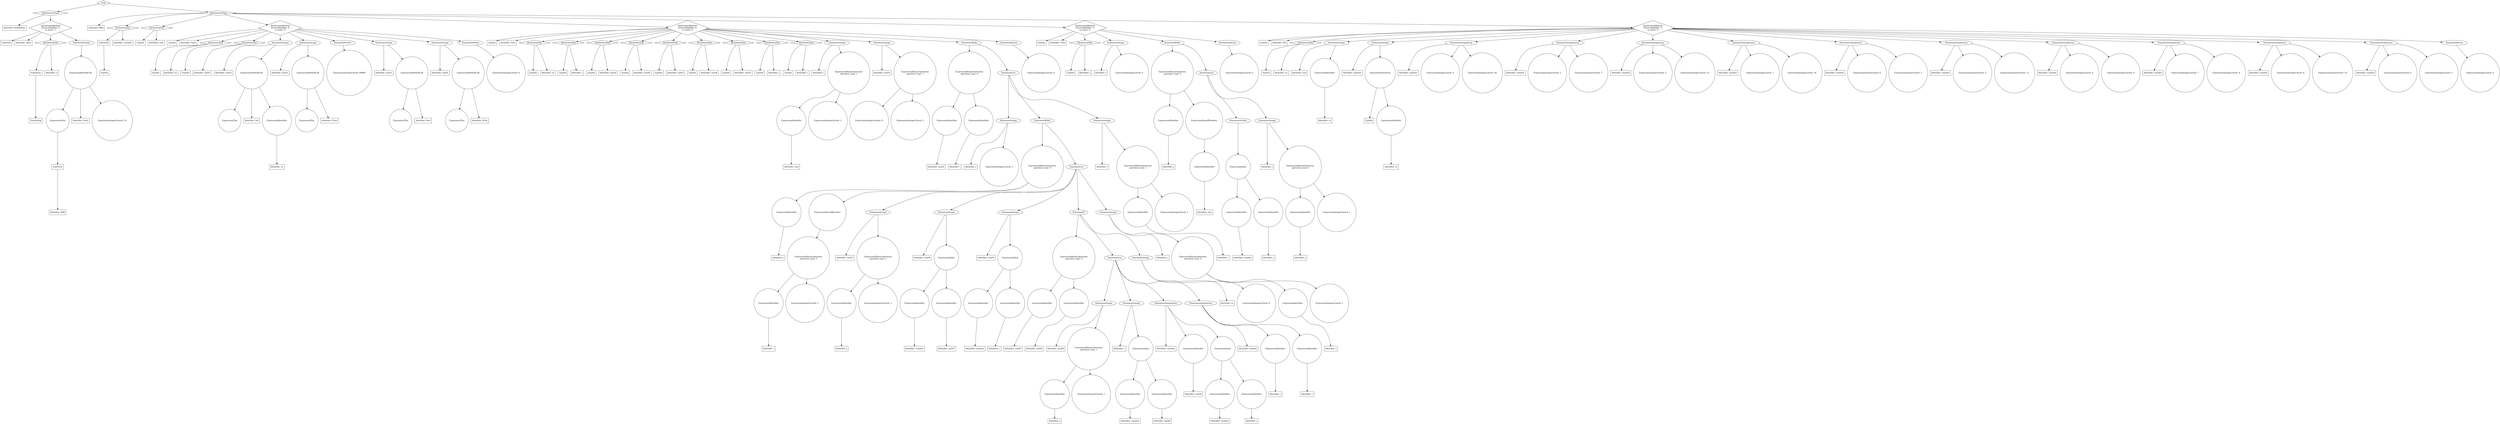 digraph BubbleSort {
"0x606000039020" [label="Identifier: BubbleSort" shape=box]
"0x60300001d0b0" [label="TypeVoid" shape=box]
"0x606000039080" [label="Identifier: main" shape=box]
"0x60300001d0e0" [label="TypeString" shape=box]
"0x60300001d110" [label="TypeArray" shape=box]
"0x60300001d110" -> "0x60300001d0e0"
"0x6060000390e0" [label="Identifier: a" shape=box]
"0x604000018550" [label="DeclarationVar" shape=diamond]
"0x604000018550" -> "0x60300001d110"
"0x604000018550" -> "0x6060000390e0"
"0x606000039140" [label="Identifier: BBS" shape=box]
"0x60300001d1a0" [label="TypeUser" shape=box]
"0x60300001d1a0" -> "0x606000039140"
"0x60300001d170" [label="ExpressionNew" shape=circle]
"0x60300001d170" -> "0x60300001d1a0"
"0x6060000391a0" [label="Identifier: Start" shape=box]
"0x60300001d1d0" [label="ExpressionIntegerLiteral: 10" shape=circle]
"0x606000039200" [label="ExpressionMethodCall" shape=circle]
"0x606000039200" -> "0x60300001d170"
"0x606000039200" -> "0x6060000391a0"
"0x606000039200" -> "0x60300001d1d0"
"0x60300001d200" [label="StatementPrintln"]
"0x60300001d200" -> "0x606000039200"
"0x60300001d0b0" [label="TypeVoid" shape=box]
"0x606000039080" [label="Identifier: main" shape=box]
"0x60c000006700" [label="DeclarationMethod
PrivacyModifier: 0
is_static: 1" shape=diamond]
"0x60c000006700" -> "0x60300001d0b0"
"0x60c000006700" -> "0x606000039080"
"0x60c000006700" -> "0x604000018550"
"0x60c000006700" -> "0x60300001d200"
"0x6080000016a0" [label="DeclarationClass" shape=diamond]
"0x6080000016a0" -> "0x606000039020"
"0x6080000016a0" -> "0x60c000006700"
"0x606000039320" [label="Identifier: BBS" shape=box]
"0x60300001d260" [label="TypeInt" shape=box]
"0x60300001d290" [label="TypeArray" shape=box]
"0x60300001d290" -> "0x60300001d260"
"0x606000039380" [label="Identifier: number" shape=box]
"0x604000018610" [label="DeclarationVar" shape=diamond]
"0x604000018610" -> "0x60300001d290"
"0x604000018610" -> "0x606000039380"
"0x60300001d2c0" [label="TypeInt" shape=box]
"0x6060000393e0" [label="Identifier: size" shape=box]
"0x604000018690" [label="DeclarationVar" shape=diamond]
"0x604000018690" -> "0x60300001d2c0"
"0x604000018690" -> "0x6060000393e0"
"0x60300001d2f0" [label="TypeInt" shape=box]
"0x606000039440" [label="Identifier: Start" shape=box]
"0x60300001d320" [label="TypeInt" shape=box]
"0x6060000394a0" [label="Identifier: sz" shape=box]
"0x604000018710" [label="DeclarationVar" shape=diamond]
"0x604000018710" -> "0x60300001d320"
"0x604000018710" -> "0x6060000394a0"
"0x60300001d350" [label="TypeInt" shape=box]
"0x606000039500" [label="Identifier: aux01" shape=box]
"0x604000018790" [label="DeclarationVar" shape=diamond]
"0x604000018790" -> "0x60300001d350"
"0x604000018790" -> "0x606000039500"
"0x606000039560" [label="Identifier: aux01" shape=box]
"0x60300001d380" [label="ExpressionThis" shape=circle]
"0x6060000395c0" [label="Identifier: Init" shape=box]
"0x606000039680" [label="Identifier: sz" shape=box]
"0x60300001d3b0" [label="ExpressionIdentifier" shape=circle]
"0x60300001d3b0"  -> "0x606000039680"
"0x606000039620" [label="ExpressionMethodCall" shape=circle]
"0x606000039620" -> "0x60300001d380"
"0x606000039620" -> "0x6060000395c0"
"0x606000039620" -> "0x60300001d3b0"
"0x6040000187d0" [label="StatementAssign"]
"0x6040000187d0" -> "0x606000039560"
"0x6040000187d0" -> "0x606000039620"
"0x6060000396e0" [label="Identifier: aux01" shape=box]
"0x60300001d3e0" [label="ExpressionThis" shape=circle]
"0x606000039740" [label="Identifier: Print" shape=box]
"0x6060000397a0" [label="ExpressionMethodCall" shape=circle]
"0x6060000397a0" -> "0x60300001d3e0"
"0x6060000397a0" -> "0x606000039740"
"0x604000018810" [label="StatementAssign"]
"0x604000018810" -> "0x6060000396e0"
"0x604000018810" -> "0x6060000397a0"
"0x60300001d440" [label="ExpressionIntegerLiteral: 99999" shape=circle]
"0x60300001d470" [label="StatementPrintln"]
"0x60300001d470" -> "0x60300001d440"
"0x606000039800" [label="Identifier: aux01" shape=box]
"0x60300001d4d0" [label="ExpressionThis" shape=circle]
"0x606000039860" [label="Identifier: Sort" shape=box]
"0x6060000398c0" [label="ExpressionMethodCall" shape=circle]
"0x6060000398c0" -> "0x60300001d4d0"
"0x6060000398c0" -> "0x606000039860"
"0x604000018850" [label="StatementAssign"]
"0x604000018850" -> "0x606000039800"
"0x604000018850" -> "0x6060000398c0"
"0x606000039920" [label="Identifier: aux01" shape=box]
"0x60300001d500" [label="ExpressionThis" shape=circle]
"0x606000039980" [label="Identifier: Print" shape=box]
"0x6060000399e0" [label="ExpressionMethodCall" shape=circle]
"0x6060000399e0" -> "0x60300001d500"
"0x6060000399e0" -> "0x606000039980"
"0x604000018890" [label="StatementAssign"]
"0x604000018890" -> "0x606000039920"
"0x604000018890" -> "0x6060000399e0"
"0x60300001d530" [label="ExpressionIntegerLiteral: 0" shape=circle]
"0x60300001d560" [label="StatementReturn"]
"0x60300001d560" -> "0x60300001d530"
"0x60300001d2f0" [label="TypeInt" shape=box]
"0x606000039440" [label="Identifier: Start" shape=box]
"0x60c0000067c0" [label="DeclarationMethod
PrivacyModifier: 0
is_static: 0" shape=diamond]
"0x60c0000067c0" -> "0x60300001d2f0"
"0x60c0000067c0" -> "0x606000039440"
"0x60c0000067c0" -> "0x604000018710"
"0x60c0000067c0" -> "0x604000018790"
"0x60c0000067c0" -> "0x6040000187d0"
"0x60c0000067c0" -> "0x604000018810"
"0x60c0000067c0" -> "0x60300001d470"
"0x60c0000067c0" -> "0x604000018850"
"0x60c0000067c0" -> "0x604000018890"
"0x60c0000067c0" -> "0x60300001d560"
"0x60300001d590" [label="TypeInt" shape=box]
"0x606000039b00" [label="Identifier: Sort" shape=box]
"0x60300001d5c0" [label="TypeInt" shape=box]
"0x606000039b60" [label="Identifier: nt" shape=box]
"0x604000018910" [label="DeclarationVar" shape=diamond]
"0x604000018910" -> "0x60300001d5c0"
"0x604000018910" -> "0x606000039b60"
"0x60300001d5f0" [label="TypeInt" shape=box]
"0x606000039bc0" [label="Identifier: i" shape=box]
"0x604000018990" [label="DeclarationVar" shape=diamond]
"0x604000018990" -> "0x60300001d5f0"
"0x604000018990" -> "0x606000039bc0"
"0x60300001d620" [label="TypeInt" shape=box]
"0x606000039c20" [label="Identifier: aux02" shape=box]
"0x604000018a10" [label="DeclarationVar" shape=diamond]
"0x604000018a10" -> "0x60300001d620"
"0x604000018a10" -> "0x606000039c20"
"0x60300001d680" [label="TypeInt" shape=box]
"0x606000039c80" [label="Identifier: aux04" shape=box]
"0x604000018a90" [label="DeclarationVar" shape=diamond]
"0x604000018a90" -> "0x60300001d680"
"0x604000018a90" -> "0x606000039c80"
"0x60300001d6b0" [label="TypeInt" shape=box]
"0x606000039ce0" [label="Identifier: aux05" shape=box]
"0x604000018b10" [label="DeclarationVar" shape=diamond]
"0x604000018b10" -> "0x60300001d6b0"
"0x604000018b10" -> "0x606000039ce0"
"0x60300001d6e0" [label="TypeInt" shape=box]
"0x606000039da0" [label="Identifier: aux06" shape=box]
"0x604000018b90" [label="DeclarationVar" shape=diamond]
"0x604000018b90" -> "0x60300001d6e0"
"0x604000018b90" -> "0x606000039da0"
"0x60300001d710" [label="TypeInt" shape=box]
"0x606000039e00" [label="Identifier: aux07" shape=box]
"0x604000018c10" [label="DeclarationVar" shape=diamond]
"0x604000018c10" -> "0x60300001d710"
"0x604000018c10" -> "0x606000039e00"
"0x60300001d740" [label="TypeInt" shape=box]
"0x606000039e60" [label="Identifier: j" shape=box]
"0x604000018c90" [label="DeclarationVar" shape=diamond]
"0x604000018c90" -> "0x60300001d740"
"0x604000018c90" -> "0x606000039e60"
"0x60300001d770" [label="TypeInt" shape=box]
"0x606000039ec0" [label="Identifier: t" shape=box]
"0x604000018d10" [label="DeclarationVar" shape=diamond]
"0x604000018d10" -> "0x60300001d770"
"0x604000018d10" -> "0x606000039ec0"
"0x606000039f20" [label="Identifier: i" shape=box]
"0x606000039f80" [label="Identifier: size" shape=box]
"0x60300001d7a0" [label="ExpressionIdentifier" shape=circle]
"0x60300001d7a0"  -> "0x606000039f80"
"0x60300001d7d0" [label="ExpressionIntegerLiteral: 1" shape=circle]
"0x604000018d50" [label="ExpressionBinaryOperation
operation_type: 1" shape=circle]
"0x604000018d50" -> "0x60300001d7a0"
"0x604000018d50" -> "0x60300001d7d0"
"0x604000018d90" [label="StatementAssign"]
"0x604000018d90" -> "0x606000039f20"
"0x604000018d90" -> "0x604000018d50"
"0x606000039fe0" [label="Identifier: aux02" shape=box]
"0x60300001d800" [label="ExpressionIntegerLiteral: 0" shape=circle]
"0x60300001d830" [label="ExpressionIntegerLiteral: 1" shape=circle]
"0x604000018dd0" [label="ExpressionBinaryOperation
operation_type: 1" shape=circle]
"0x604000018dd0" -> "0x60300001d800"
"0x604000018dd0" -> "0x60300001d830"
"0x604000018e10" [label="StatementAssign"]
"0x604000018e10" -> "0x606000039fe0"
"0x604000018e10" -> "0x604000018dd0"
"0x60600003a040" [label="Identifier: aux02" shape=box]
"0x60300001d860" [label="ExpressionIdentifier" shape=circle]
"0x60300001d860"  -> "0x60600003a040"
"0x60600003a0a0" [label="Identifier: i" shape=box]
"0x60300001d890" [label="ExpressionIdentifier" shape=circle]
"0x60300001d890"  -> "0x60600003a0a0"
"0x604000018e50" [label="ExpressionBinaryOperation
operation_type: 9" shape=circle]
"0x604000018e50" -> "0x60300001d860"
"0x604000018e50" -> "0x60300001d890"
"0x60600003a100" [label="Identifier: j" shape=box]
"0x60300001d8c0" [label="ExpressionIntegerLiteral: 1" shape=circle]
"0x604000018e90" [label="StatementAssign"]
"0x604000018e90" -> "0x60600003a100"
"0x604000018e90" -> "0x60300001d8c0"
"0x60600003a160" [label="Identifier: j" shape=box]
"0x60300001d8f0" [label="ExpressionIdentifier" shape=circle]
"0x60300001d8f0"  -> "0x60600003a160"
"0x60600003a1c0" [label="Identifier: i" shape=box]
"0x60300001d920" [label="ExpressionIdentifier" shape=circle]
"0x60300001d920"  -> "0x60600003a1c0"
"0x60300001d950" [label="ExpressionIntegerLiteral: 1" shape=circle]
"0x604000018f10" [label="ExpressionBinaryOperation
operation_type: 0" shape=circle]
"0x604000018f10" -> "0x60300001d920"
"0x604000018f10" -> "0x60300001d950"
"0x60300001d980" [label="ExpressionRoundBrackets" shape=circle]
"0x60300001d980" -> "0x604000018f10"
"0x604000018f50" [label="ExpressionBinaryOperation
operation_type: 9" shape=circle]
"0x604000018f50" -> "0x60300001d8f0"
"0x604000018f50" -> "0x60300001d980"
"0x60600003a220" [label="Identifier: aux07" shape=box]
"0x60600003a280" [label="Identifier: j" shape=box]
"0x60300001d9b0" [label="ExpressionIdentifier" shape=circle]
"0x60300001d9b0"  -> "0x60600003a280"
"0x60300001d9e0" [label="ExpressionIntegerLiteral: 1" shape=circle]
"0x604000018f90" [label="ExpressionBinaryOperation
operation_type: 1" shape=circle]
"0x604000018f90" -> "0x60300001d9b0"
"0x604000018f90" -> "0x60300001d9e0"
"0x604000018fd0" [label="StatementAssign"]
"0x604000018fd0" -> "0x60600003a220"
"0x604000018fd0" -> "0x604000018f90"
"0x60600003a2e0" [label="Identifier: aux04" shape=box]
"0x60600003a340" [label="Identifier: number" shape=box]
"0x60300001da10" [label="ExpressionIdentifier" shape=circle]
"0x60300001da10"  -> "0x60600003a340"
"0x60600003a3a0" [label="Identifier: aux07" shape=box]
"0x60300001da40" [label="ExpressionIdentifier" shape=circle]
"0x60300001da40"  -> "0x60600003a3a0"
"0x604000019050" [label="ExpressionIndex" shape=circle]
"0x604000019050" -> "0x60300001da10"
"0x604000019050" -> "0x60300001da40"
"0x604000019090" [label="StatementAssign"]
"0x604000019090" -> "0x60600003a2e0"
"0x604000019090" -> "0x604000019050"
"0x60600003a400" [label="Identifier: aux05" shape=box]
"0x60600003a460" [label="Identifier: number" shape=box]
"0x60300001da70" [label="ExpressionIdentifier" shape=circle]
"0x60300001da70"  -> "0x60600003a460"
"0x60600003a4c0" [label="Identifier: j" shape=box]
"0x60300001daa0" [label="ExpressionIdentifier" shape=circle]
"0x60300001daa0"  -> "0x60600003a4c0"
"0x6040000190d0" [label="ExpressionIndex" shape=circle]
"0x6040000190d0" -> "0x60300001da70"
"0x6040000190d0" -> "0x60300001daa0"
"0x604000019110" [label="StatementAssign"]
"0x604000019110" -> "0x60600003a400"
"0x604000019110" -> "0x6040000190d0"
"0x60600003a520" [label="Identifier: aux05" shape=box]
"0x60300001db00" [label="ExpressionIdentifier" shape=circle]
"0x60300001db00"  -> "0x60600003a520"
"0x60600003a580" [label="Identifier: aux04" shape=box]
"0x60300001db30" [label="ExpressionIdentifier" shape=circle]
"0x60300001db30"  -> "0x60600003a580"
"0x604000019150" [label="ExpressionBinaryOperation
operation_type: 9" shape=circle]
"0x604000019150" -> "0x60300001db00"
"0x604000019150" -> "0x60300001db30"
"0x60600003a5e0" [label="Identifier: aux06" shape=box]
"0x60600003a640" [label="Identifier: j" shape=box]
"0x60300001db60" [label="ExpressionIdentifier" shape=circle]
"0x60300001db60"  -> "0x60600003a640"
"0x60300001db90" [label="ExpressionIntegerLiteral: 1" shape=circle]
"0x604000019190" [label="ExpressionBinaryOperation
operation_type: 1" shape=circle]
"0x604000019190" -> "0x60300001db60"
"0x604000019190" -> "0x60300001db90"
"0x6040000191d0" [label="StatementAssign"]
"0x6040000191d0" -> "0x60600003a5e0"
"0x6040000191d0" -> "0x604000019190"
"0x60600003a6a0" [label="Identifier: t" shape=box]
"0x60600003a700" [label="Identifier: number" shape=box]
"0x60300001dbc0" [label="ExpressionIdentifier" shape=circle]
"0x60300001dbc0"  -> "0x60600003a700"
"0x60600003a760" [label="Identifier: aux06" shape=box]
"0x60300001dbf0" [label="ExpressionIdentifier" shape=circle]
"0x60300001dbf0"  -> "0x60600003a760"
"0x604000019250" [label="ExpressionIndex" shape=circle]
"0x604000019250" -> "0x60300001dbc0"
"0x604000019250" -> "0x60300001dbf0"
"0x604000019290" [label="StatementAssign"]
"0x604000019290" -> "0x60600003a6a0"
"0x604000019290" -> "0x604000019250"
"0x60600003a7c0" [label="Identifier: number" shape=box]
"0x60600003a820" [label="Identifier: aux06" shape=box]
"0x60300001dc20" [label="ExpressionIdentifier" shape=circle]
"0x60300001dc20"  -> "0x60600003a820"
"0x60600003a880" [label="Identifier: number" shape=box]
"0x60300001dc50" [label="ExpressionIdentifier" shape=circle]
"0x60300001dc50"  -> "0x60600003a880"
"0x60600003a8e0" [label="Identifier: j" shape=box]
"0x60300001dc80" [label="ExpressionIdentifier" shape=circle]
"0x60300001dc80"  -> "0x60600003a8e0"
"0x6040000192d0" [label="ExpressionIndex" shape=circle]
"0x6040000192d0" -> "0x60300001dc50"
"0x6040000192d0" -> "0x60300001dc80"
"0x604000019310" [label="StatementAssignArray"]
"0x604000019310" -> "0x60600003a7c0"
"0x604000019310" -> "0x60300001dc20"
"0x604000019310" -> "0x6040000192d0"
"0x60600003a940" [label="Identifier: number" shape=box]
"0x60600003a9a0" [label="Identifier: j" shape=box]
"0x60300001dce0" [label="ExpressionIdentifier" shape=circle]
"0x60300001dce0"  -> "0x60600003a9a0"
"0x60600003aa00" [label="Identifier: t" shape=box]
"0x60300001dd10" [label="ExpressionIdentifier" shape=circle]
"0x60300001dd10"  -> "0x60600003aa00"
"0x604000019350" [label="StatementAssignArray"]
"0x604000019350" -> "0x60600003a940"
"0x604000019350" -> "0x60300001dce0"
"0x604000019350" -> "0x60300001dd10"
"0x604000019210" [label="StatementList"]
"0x604000019210" -> "0x6040000191d0"
"0x604000019210" -> "0x604000019290"
"0x604000019210" -> "0x604000019310"
"0x604000019210" -> "0x604000019350"
"0x60600003aa60" [label="Identifier: nt" shape=box]
"0x60300001dd40" [label="ExpressionIntegerLiteral: 0" shape=circle]
"0x604000019390" [label="StatementAssign"]
"0x604000019390" -> "0x60600003aa60"
"0x604000019390" -> "0x60300001dd40"
"0x6040000193d0" [label="StatementIf"]
"0x6040000193d0" -> "0x604000019150"
"0x6040000193d0" -> "0x604000019210"
"0x6040000193d0" -> "0x604000019390"
"0x60600003aac0" [label="Identifier: j" shape=box]
"0x60600003ab20" [label="Identifier: j" shape=box]
"0x60300001dd70" [label="ExpressionIdentifier" shape=circle]
"0x60300001dd70"  -> "0x60600003ab20"
"0x60300001dda0" [label="ExpressionIntegerLiteral: 1" shape=circle]
"0x604000019410" [label="ExpressionBinaryOperation
operation_type: 0" shape=circle]
"0x604000019410" -> "0x60300001dd70"
"0x604000019410" -> "0x60300001dda0"
"0x604000019450" [label="StatementAssign"]
"0x604000019450" -> "0x60600003aac0"
"0x604000019450" -> "0x604000019410"
"0x604000019010" [label="StatementList"]
"0x604000019010" -> "0x604000018fd0"
"0x604000019010" -> "0x604000019090"
"0x604000019010" -> "0x604000019110"
"0x604000019010" -> "0x6040000193d0"
"0x604000019010" -> "0x604000019450"
"0x604000019490" [label="StatementWhile"]
"0x604000019490" -> "0x604000018f50"
"0x604000019490" -> "0x604000019010"
"0x60600003abe0" [label="Identifier: i" shape=box]
"0x60600003ac40" [label="Identifier: i" shape=box]
"0x60300001ddd0" [label="ExpressionIdentifier" shape=circle]
"0x60300001ddd0"  -> "0x60600003ac40"
"0x60300001de00" [label="ExpressionIntegerLiteral: 1" shape=circle]
"0x6040000194d0" [label="ExpressionBinaryOperation
operation_type: 1" shape=circle]
"0x6040000194d0" -> "0x60300001ddd0"
"0x6040000194d0" -> "0x60300001de00"
"0x604000019510" [label="StatementAssign"]
"0x604000019510" -> "0x60600003abe0"
"0x604000019510" -> "0x6040000194d0"
"0x604000018ed0" [label="StatementList"]
"0x604000018ed0" -> "0x604000018e90"
"0x604000018ed0" -> "0x604000019490"
"0x604000018ed0" -> "0x604000019510"
"0x604000019550" [label="StatementWhile"]
"0x604000019550" -> "0x604000018e50"
"0x604000019550" -> "0x604000018ed0"
"0x60300001de90" [label="ExpressionIntegerLiteral: 0" shape=circle]
"0x60300001dec0" [label="StatementReturn"]
"0x60300001dec0" -> "0x60300001de90"
"0x60300001d590" [label="TypeInt" shape=box]
"0x606000039b00" [label="Identifier: Sort" shape=box]
"0x60c000006880" [label="DeclarationMethod
PrivacyModifier: 0
is_static: 0" shape=diamond]
"0x60c000006880" -> "0x60300001d590"
"0x60c000006880" -> "0x606000039b00"
"0x60c000006880" -> "0x604000018910"
"0x60c000006880" -> "0x604000018990"
"0x60c000006880" -> "0x604000018a10"
"0x60c000006880" -> "0x604000018a90"
"0x60c000006880" -> "0x604000018b10"
"0x60c000006880" -> "0x604000018b90"
"0x60c000006880" -> "0x604000018c10"
"0x60c000006880" -> "0x604000018c90"
"0x60c000006880" -> "0x604000018d10"
"0x60c000006880" -> "0x604000018d90"
"0x60c000006880" -> "0x604000018e10"
"0x60c000006880" -> "0x604000019550"
"0x60c000006880" -> "0x60300001dec0"
"0x60300001df20" [label="TypeInt" shape=box]
"0x60600003aca0" [label="Identifier: Print" shape=box]
"0x60300001df50" [label="TypeInt" shape=box]
"0x60600003ad00" [label="Identifier: j" shape=box]
"0x6040000195d0" [label="DeclarationVar" shape=diamond]
"0x6040000195d0" -> "0x60300001df50"
"0x6040000195d0" -> "0x60600003ad00"
"0x60600003ad60" [label="Identifier: j" shape=box]
"0x60300001df80" [label="ExpressionIntegerLiteral: 0" shape=circle]
"0x604000019610" [label="StatementAssign"]
"0x604000019610" -> "0x60600003ad60"
"0x604000019610" -> "0x60300001df80"
"0x60600003adc0" [label="Identifier: j" shape=box]
"0x60300001dfb0" [label="ExpressionIdentifier" shape=circle]
"0x60300001dfb0"  -> "0x60600003adc0"
"0x60600003ae20" [label="Identifier: size" shape=box]
"0x60300001dfe0" [label="ExpressionIdentifier" shape=circle]
"0x60300001dfe0"  -> "0x60600003ae20"
"0x60300001e010" [label="ExpressionRoundBrackets" shape=circle]
"0x60300001e010" -> "0x60300001dfe0"
"0x604000019650" [label="ExpressionBinaryOperation
operation_type: 9" shape=circle]
"0x604000019650" -> "0x60300001dfb0"
"0x604000019650" -> "0x60300001e010"
"0x60600003ae80" [label="Identifier: number" shape=box]
"0x60300001e070" [label="ExpressionIdentifier" shape=circle]
"0x60300001e070"  -> "0x60600003ae80"
"0x60600003aee0" [label="Identifier: j" shape=box]
"0x60300001e0a0" [label="ExpressionIdentifier" shape=circle]
"0x60300001e0a0"  -> "0x60600003aee0"
"0x604000019690" [label="ExpressionIndex" shape=circle]
"0x604000019690" -> "0x60300001e070"
"0x604000019690" -> "0x60300001e0a0"
"0x60300001e0d0" [label="StatementPrintln"]
"0x60300001e0d0" -> "0x604000019690"
"0x60600003af40" [label="Identifier: j" shape=box]
"0x60600003afa0" [label="Identifier: j" shape=box]
"0x60300001e100" [label="ExpressionIdentifier" shape=circle]
"0x60300001e100"  -> "0x60600003afa0"
"0x60300001e130" [label="ExpressionIntegerLiteral: 1" shape=circle]
"0x604000019710" [label="ExpressionBinaryOperation
operation_type: 0" shape=circle]
"0x604000019710" -> "0x60300001e100"
"0x604000019710" -> "0x60300001e130"
"0x604000019750" [label="StatementAssign"]
"0x604000019750" -> "0x60600003af40"
"0x604000019750" -> "0x604000019710"
"0x6040000196d0" [label="StatementList"]
"0x6040000196d0" -> "0x60300001e0d0"
"0x6040000196d0" -> "0x604000019750"
"0x604000019790" [label="StatementWhile"]
"0x604000019790" -> "0x604000019650"
"0x604000019790" -> "0x6040000196d0"
"0x60300001e160" [label="ExpressionIntegerLiteral: 0" shape=circle]
"0x60300001e190" [label="StatementReturn"]
"0x60300001e190" -> "0x60300001e160"
"0x60300001df20" [label="TypeInt" shape=box]
"0x60600003aca0" [label="Identifier: Print" shape=box]
"0x60c000006a00" [label="DeclarationMethod
PrivacyModifier: 0
is_static: 0" shape=diamond]
"0x60c000006a00" -> "0x60300001df20"
"0x60c000006a00" -> "0x60600003aca0"
"0x60c000006a00" -> "0x6040000195d0"
"0x60c000006a00" -> "0x604000019610"
"0x60c000006a00" -> "0x604000019790"
"0x60c000006a00" -> "0x60300001e190"
"0x60300001e250" [label="TypeInt" shape=box]
"0x60600003b000" [label="Identifier: Init" shape=box]
"0x60300001e280" [label="TypeInt" shape=box]
"0x60600003b060" [label="Identifier: sz" shape=box]
"0x6040000197d0" [label="DeclarationVar" shape=diamond]
"0x6040000197d0" -> "0x60300001e280"
"0x6040000197d0" -> "0x60600003b060"
"0x60600003b0c0" [label="Identifier: size" shape=box]
"0x60600003b120" [label="Identifier: sz" shape=box]
"0x60300001e2b0" [label="ExpressionIdentifier" shape=circle]
"0x60300001e2b0"  -> "0x60600003b120"
"0x604000019810" [label="StatementAssign"]
"0x604000019810" -> "0x60600003b0c0"
"0x604000019810" -> "0x60300001e2b0"
"0x60600003b180" [label="Identifier: number" shape=box]
"0x60300001e2e0" [label="TypeInt" shape=box]
"0x60600003b1e0" [label="Identifier: sz" shape=box]
"0x60300001e310" [label="ExpressionIdentifier" shape=circle]
"0x60300001e310"  -> "0x60600003b1e0"
"0x604000019850" [label="ExpressionNewArray" shape=circle]
"0x604000019850" -> "0x60300001e2e0"
"0x604000019850" -> "0x60300001e310"
"0x604000019890" [label="StatementAssign"]
"0x604000019890" -> "0x60600003b180"
"0x604000019890" -> "0x604000019850"
"0x60600003b240" [label="Identifier: number" shape=box]
"0x60300001e340" [label="ExpressionIntegerLiteral: 0" shape=circle]
"0x60300001e370" [label="ExpressionIntegerLiteral: 20" shape=circle]
"0x6040000198d0" [label="StatementAssignArray"]
"0x6040000198d0" -> "0x60600003b240"
"0x6040000198d0" -> "0x60300001e340"
"0x6040000198d0" -> "0x60300001e370"
"0x60600003b2a0" [label="Identifier: number" shape=box]
"0x60300001e3d0" [label="ExpressionIntegerLiteral: 1" shape=circle]
"0x60300001e400" [label="ExpressionIntegerLiteral: 7" shape=circle]
"0x604000019910" [label="StatementAssignArray"]
"0x604000019910" -> "0x60600003b2a0"
"0x604000019910" -> "0x60300001e3d0"
"0x604000019910" -> "0x60300001e400"
"0x60600003b300" [label="Identifier: number" shape=box]
"0x60300001e430" [label="ExpressionIntegerLiteral: 2" shape=circle]
"0x60300001e460" [label="ExpressionIntegerLiteral: 12" shape=circle]
"0x604000019950" [label="StatementAssignArray"]
"0x604000019950" -> "0x60600003b300"
"0x604000019950" -> "0x60300001e430"
"0x604000019950" -> "0x60300001e460"
"0x60600003b3c0" [label="Identifier: number" shape=box]
"0x60300001e490" [label="ExpressionIntegerLiteral: 3" shape=circle]
"0x60300001e4c0" [label="ExpressionIntegerLiteral: 18" shape=circle]
"0x604000019990" [label="StatementAssignArray"]
"0x604000019990" -> "0x60600003b3c0"
"0x604000019990" -> "0x60300001e490"
"0x604000019990" -> "0x60300001e4c0"
"0x60600003b420" [label="Identifier: number" shape=box]
"0x60300001e4f0" [label="ExpressionIntegerLiteral: 4" shape=circle]
"0x60300001e520" [label="ExpressionIntegerLiteral: 2" shape=circle]
"0x6040000199d0" [label="StatementAssignArray"]
"0x6040000199d0" -> "0x60600003b420"
"0x6040000199d0" -> "0x60300001e4f0"
"0x6040000199d0" -> "0x60300001e520"
"0x60600003b480" [label="Identifier: number" shape=box]
"0x60300001e550" [label="ExpressionIntegerLiteral: 5" shape=circle]
"0x60300001e580" [label="ExpressionIntegerLiteral: 11" shape=circle]
"0x604000019a10" [label="StatementAssignArray"]
"0x604000019a10" -> "0x60600003b480"
"0x604000019a10" -> "0x60300001e550"
"0x604000019a10" -> "0x60300001e580"
"0x60600003b4e0" [label="Identifier: number" shape=box]
"0x60300001e5b0" [label="ExpressionIntegerLiteral: 6" shape=circle]
"0x60300001e5e0" [label="ExpressionIntegerLiteral: 6" shape=circle]
"0x604000019a50" [label="StatementAssignArray"]
"0x604000019a50" -> "0x60600003b4e0"
"0x604000019a50" -> "0x60300001e5b0"
"0x604000019a50" -> "0x60300001e5e0"
"0x60600003b540" [label="Identifier: number" shape=box]
"0x60300001e610" [label="ExpressionIntegerLiteral: 7" shape=circle]
"0x60300001e640" [label="ExpressionIntegerLiteral: 9" shape=circle]
"0x604000019a90" [label="StatementAssignArray"]
"0x604000019a90" -> "0x60600003b540"
"0x604000019a90" -> "0x60300001e610"
"0x604000019a90" -> "0x60300001e640"
"0x60600003b5a0" [label="Identifier: number" shape=box]
"0x60300001e670" [label="ExpressionIntegerLiteral: 8" shape=circle]
"0x60300001e6a0" [label="ExpressionIntegerLiteral: 19" shape=circle]
"0x604000019ad0" [label="StatementAssignArray"]
"0x604000019ad0" -> "0x60600003b5a0"
"0x604000019ad0" -> "0x60300001e670"
"0x604000019ad0" -> "0x60300001e6a0"
"0x60600003b600" [label="Identifier: number" shape=box]
"0x60300001e6d0" [label="ExpressionIntegerLiteral: 9" shape=circle]
"0x60300001e700" [label="ExpressionIntegerLiteral: 5" shape=circle]
"0x604000019b10" [label="StatementAssignArray"]
"0x604000019b10" -> "0x60600003b600"
"0x604000019b10" -> "0x60300001e6d0"
"0x604000019b10" -> "0x60300001e700"
"0x60300001e730" [label="ExpressionIntegerLiteral: 0" shape=circle]
"0x60300001e760" [label="StatementReturn"]
"0x60300001e760" -> "0x60300001e730"
"0x60300001e250" [label="TypeInt" shape=box]
"0x60600003b000" [label="Identifier: Init" shape=box]
"0x60c000006ac0" [label="DeclarationMethod
PrivacyModifier: 0
is_static: 0" shape=diamond]
"0x60c000006ac0" -> "0x60300001e250"
"0x60c000006ac0" -> "0x60600003b000"
"0x60c000006ac0" -> "0x6040000197d0"
"0x60c000006ac0" -> "0x604000019810"
"0x60c000006ac0" -> "0x604000019890"
"0x60c000006ac0" -> "0x6040000198d0"
"0x60c000006ac0" -> "0x604000019910"
"0x60c000006ac0" -> "0x604000019950"
"0x60c000006ac0" -> "0x604000019990"
"0x60c000006ac0" -> "0x6040000199d0"
"0x60c000006ac0" -> "0x604000019a10"
"0x60c000006ac0" -> "0x604000019a50"
"0x60c000006ac0" -> "0x604000019a90"
"0x60c000006ac0" -> "0x604000019ad0"
"0x60c000006ac0" -> "0x604000019b10"
"0x60c000006ac0" -> "0x60300001e760"
"0x608000001720" [label="DeclarationClass" shape=diamond]
"0x608000001720" -> "0x606000039320"
"0x608000001720" -> "0x604000018610"
"0x608000001720" -> "0x604000018690"
"0x608000001720" -> "0x60c0000067c0"
"0x608000001720" -> "0x60c000006880"
"0x608000001720" -> "0x60c000006a00"
"0x608000001720" -> "0x60c000006ac0"
"0x604000018590" [label="Goal" shape=diamond]
"0x604000018590" -> "0x6080000016a0"
"0x604000018590" -> "0x608000001720"
}
